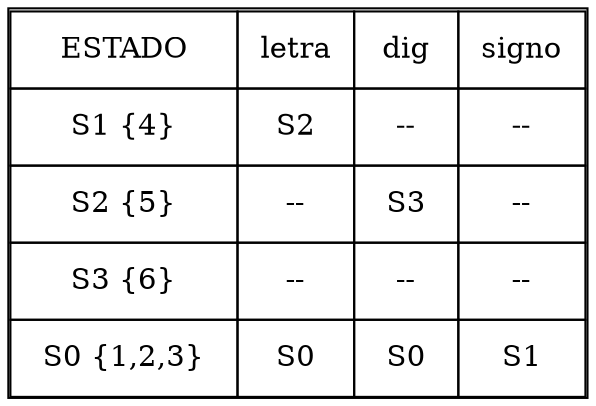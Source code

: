 digraph grafica{
rankdir=LR;
forcelabels= true;
node [shape = plain];
nodo24 [label = <<table border = '1' cellboder = '1' cellspacing='0' cellpadding='10'>
<tr>
<td>ESTADO</td>
<td>letra</td>
<td>dig</td>
<td>signo</td>
</tr>
<tr>
<td> S1 {4} </td>
<td> S2 </td>
<td> -- </td>
<td> -- </td>
</tr>
<tr>
<td> S2 {5} </td>
<td> -- </td>
<td> S3 </td>
<td> -- </td>
</tr>
<tr>
<td> S3 {6} </td>
<td> -- </td>
<td> -- </td>
<td> -- </td>
</tr>
<tr>
<td> S0 {1,2,3} </td>
<td> S0 </td>
<td> S0 </td>
<td> S1 </td>
</tr>
</table>>];

}